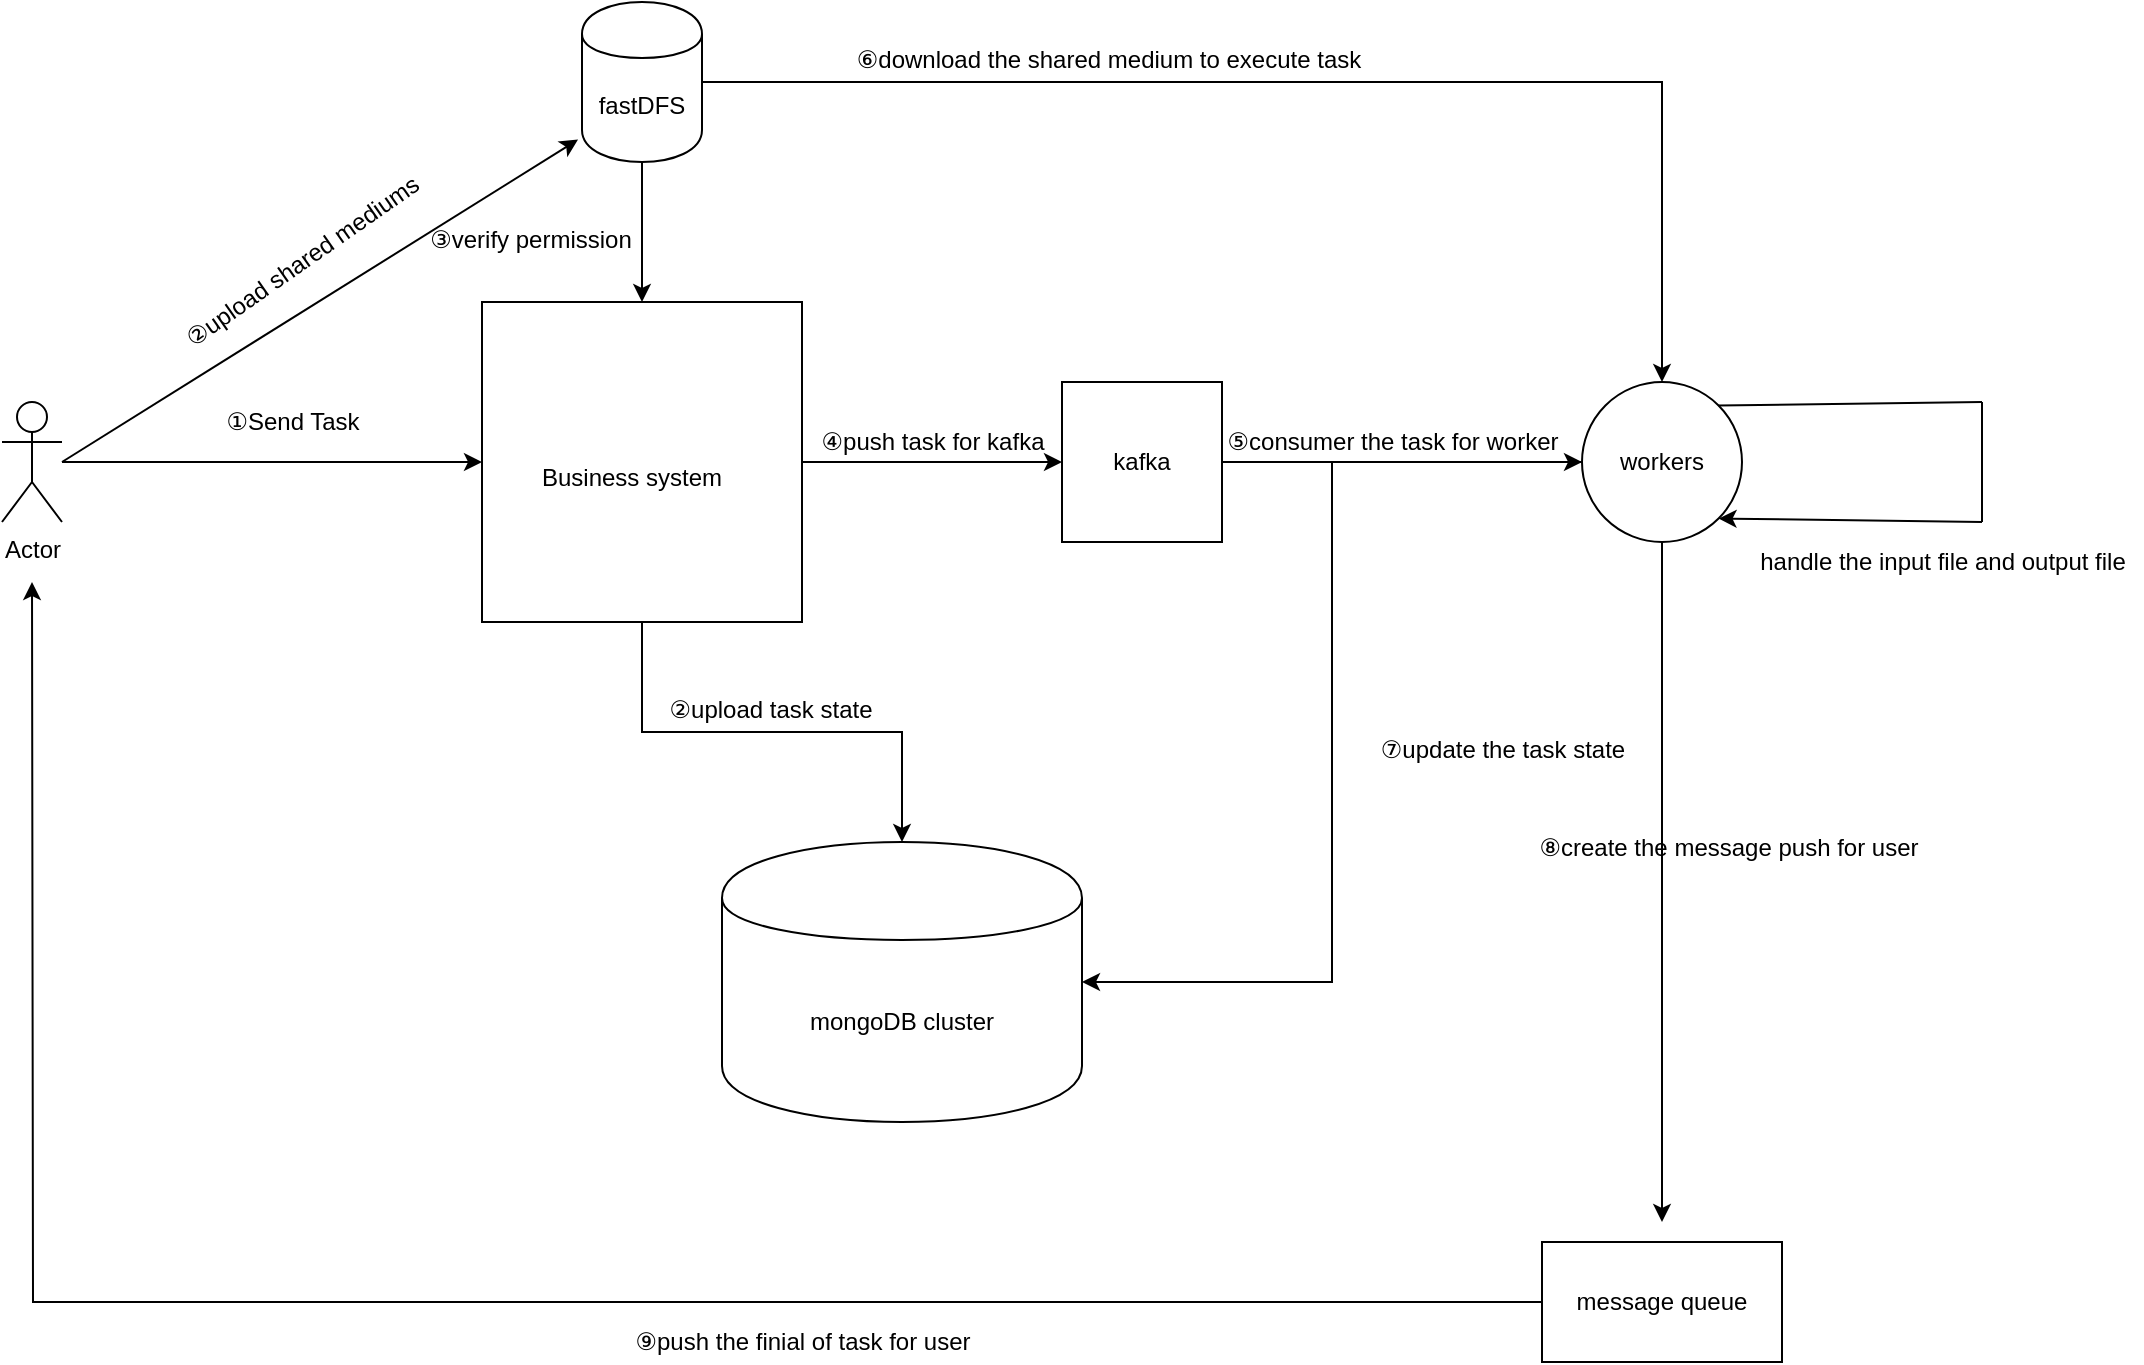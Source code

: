<mxfile version="12.9.3" type="device"><diagram id="3eqDrHB_bJYWrMMPkyoZ" name="Page-1"><mxGraphModel dx="1024" dy="632" grid="1" gridSize="10" guides="1" tooltips="1" connect="1" arrows="1" fold="1" page="1" pageScale="1" pageWidth="583" pageHeight="827" math="0" shadow="0"><root><mxCell id="0"/><mxCell id="1" parent="0"/><mxCell id="7FddPRQw7aoeSkIB4e2m-17" style="edgeStyle=orthogonalEdgeStyle;rounded=0;orthogonalLoop=1;jettySize=auto;html=1;entryX=0;entryY=0.5;entryDx=0;entryDy=0;" parent="1" source="7FddPRQw7aoeSkIB4e2m-1" target="7FddPRQw7aoeSkIB4e2m-15" edge="1"><mxGeometry relative="1" as="geometry"/></mxCell><mxCell id="7FddPRQw7aoeSkIB4e2m-24" style="edgeStyle=orthogonalEdgeStyle;rounded=0;orthogonalLoop=1;jettySize=auto;html=1;" parent="1" source="7FddPRQw7aoeSkIB4e2m-1" target="7FddPRQw7aoeSkIB4e2m-23" edge="1"><mxGeometry relative="1" as="geometry"/></mxCell><mxCell id="7FddPRQw7aoeSkIB4e2m-1" value="&lt;div class=&quot;trans-left&quot;&gt;&lt;div class=&quot;trans-input-wrap&quot;&gt;&lt;div class=&quot;input-wrap&quot; style=&quot;height: auto&quot; dir=&quot;ltr&quot;&gt;&lt;div class=&quot;textarea-wrap without-textarea-bg&quot; style=&quot;height: 70px ; padding-bottom: 14px&quot;&gt;&lt;br/&gt;                &lt;br/&gt;                &lt;div class=&quot;textarea-bg-text&quot; id=&quot;textarea-bg-text&quot;&gt;&lt;/div&gt;&lt;br/&gt;                &amp;nbsp; &amp;nbsp; &amp;nbsp; &amp;nbsp; &amp;nbsp; &amp;nbsp; &amp;nbsp;&lt;/div&gt;&lt;div class=&quot;textarea-wrap without-textarea-bg&quot; style=&quot;height: 70px ; padding-bottom: 14px&quot;&gt;&lt;span&gt;Business system&amp;nbsp; &amp;nbsp;&lt;/span&gt;&lt;/div&gt;&lt;/div&gt;&lt;/div&gt;&lt;/div&gt;" style="whiteSpace=wrap;html=1;aspect=fixed;" parent="1" vertex="1"><mxGeometry x="330" y="220" width="160" height="160" as="geometry"/></mxCell><mxCell id="7FddPRQw7aoeSkIB4e2m-3" value="Actor" style="shape=umlActor;verticalLabelPosition=bottom;labelBackgroundColor=#ffffff;verticalAlign=top;html=1;outlineConnect=0;" parent="1" vertex="1"><mxGeometry x="90" y="270" width="30" height="60" as="geometry"/></mxCell><mxCell id="7FddPRQw7aoeSkIB4e2m-4" value="" style="endArrow=classic;html=1;" parent="1" source="7FddPRQw7aoeSkIB4e2m-3" edge="1"><mxGeometry width="50" height="50" relative="1" as="geometry"><mxPoint x="390" y="350" as="sourcePoint"/><mxPoint x="330" y="300" as="targetPoint"/></mxGeometry></mxCell><mxCell id="7FddPRQw7aoeSkIB4e2m-7" value="①Send Task" style="text;html=1;align=center;verticalAlign=middle;resizable=0;points=[];autosize=1;" parent="1" vertex="1"><mxGeometry x="195" y="270" width="80" height="20" as="geometry"/></mxCell><mxCell id="7FddPRQw7aoeSkIB4e2m-21" style="edgeStyle=orthogonalEdgeStyle;rounded=0;orthogonalLoop=1;jettySize=auto;html=1;entryX=0.5;entryY=0;entryDx=0;entryDy=0;" parent="1" source="7FddPRQw7aoeSkIB4e2m-8" target="7FddPRQw7aoeSkIB4e2m-13" edge="1"><mxGeometry relative="1" as="geometry"/></mxCell><mxCell id="7FddPRQw7aoeSkIB4e2m-8" value="fastDFS" style="shape=cylinder;whiteSpace=wrap;html=1;boundedLbl=1;backgroundOutline=1;" parent="1" vertex="1"><mxGeometry x="380" y="70" width="60" height="80" as="geometry"/></mxCell><mxCell id="7FddPRQw7aoeSkIB4e2m-9" value="" style="endArrow=classic;html=1;entryX=-0.033;entryY=0.86;entryDx=0;entryDy=0;entryPerimeter=0;" parent="1" target="7FddPRQw7aoeSkIB4e2m-8" edge="1"><mxGeometry width="50" height="50" relative="1" as="geometry"><mxPoint x="120" y="300" as="sourcePoint"/><mxPoint x="440" y="310" as="targetPoint"/></mxGeometry></mxCell><mxCell id="7FddPRQw7aoeSkIB4e2m-10" value="②upload shared mediums" style="text;html=1;align=center;verticalAlign=middle;resizable=0;points=[];autosize=1;rotation=-35;" parent="1" vertex="1"><mxGeometry x="160" y="190" width="160" height="20" as="geometry"/></mxCell><mxCell id="7FddPRQw7aoeSkIB4e2m-11" value="" style="endArrow=classic;html=1;exitX=0.5;exitY=1;exitDx=0;exitDy=0;" parent="1" source="7FddPRQw7aoeSkIB4e2m-8" target="7FddPRQw7aoeSkIB4e2m-1" edge="1"><mxGeometry width="50" height="50" relative="1" as="geometry"><mxPoint x="390" y="360" as="sourcePoint"/><mxPoint x="440" y="310" as="targetPoint"/></mxGeometry></mxCell><mxCell id="7FddPRQw7aoeSkIB4e2m-12" value="③verify permission" style="text;html=1;align=center;verticalAlign=middle;resizable=0;points=[];autosize=1;" parent="1" vertex="1"><mxGeometry x="294" y="179" width="120" height="20" as="geometry"/></mxCell><mxCell id="7FddPRQw7aoeSkIB4e2m-27" style="edgeStyle=orthogonalEdgeStyle;rounded=0;orthogonalLoop=1;jettySize=auto;html=1;entryX=1;entryY=0.5;entryDx=0;entryDy=0;" parent="1" source="7FddPRQw7aoeSkIB4e2m-13" target="7FddPRQw7aoeSkIB4e2m-23" edge="1"><mxGeometry relative="1" as="geometry"/></mxCell><mxCell id="7FddPRQw7aoeSkIB4e2m-32" style="edgeStyle=orthogonalEdgeStyle;rounded=0;orthogonalLoop=1;jettySize=auto;html=1;" parent="1" source="7FddPRQw7aoeSkIB4e2m-13" edge="1"><mxGeometry relative="1" as="geometry"><mxPoint x="920" y="680" as="targetPoint"/></mxGeometry></mxCell><mxCell id="7FddPRQw7aoeSkIB4e2m-13" value="workers" style="ellipse;whiteSpace=wrap;html=1;aspect=fixed;" parent="1" vertex="1"><mxGeometry x="880" y="260" width="80" height="80" as="geometry"/></mxCell><mxCell id="7FddPRQw7aoeSkIB4e2m-19" style="edgeStyle=orthogonalEdgeStyle;rounded=0;orthogonalLoop=1;jettySize=auto;html=1;entryX=0;entryY=0.5;entryDx=0;entryDy=0;" parent="1" source="7FddPRQw7aoeSkIB4e2m-15" target="7FddPRQw7aoeSkIB4e2m-13" edge="1"><mxGeometry relative="1" as="geometry"/></mxCell><mxCell id="7FddPRQw7aoeSkIB4e2m-15" value="kafka" style="whiteSpace=wrap;html=1;aspect=fixed;" parent="1" vertex="1"><mxGeometry x="620" y="260" width="80" height="80" as="geometry"/></mxCell><mxCell id="7FddPRQw7aoeSkIB4e2m-18" value="④push task for kafka" style="text;html=1;align=center;verticalAlign=middle;resizable=0;points=[];autosize=1;" parent="1" vertex="1"><mxGeometry x="490" y="280" width="130" height="20" as="geometry"/></mxCell><mxCell id="7FddPRQw7aoeSkIB4e2m-20" value="⑤consumer the task for worker" style="text;html=1;align=center;verticalAlign=middle;resizable=0;points=[];autosize=1;" parent="1" vertex="1"><mxGeometry x="695" y="280" width="180" height="20" as="geometry"/></mxCell><mxCell id="7FddPRQw7aoeSkIB4e2m-22" value="⑥download the shared medium to execute task" style="text;html=1;align=center;verticalAlign=middle;resizable=0;points=[];autosize=1;" parent="1" vertex="1"><mxGeometry x="508" y="89" width="270" height="20" as="geometry"/></mxCell><mxCell id="7FddPRQw7aoeSkIB4e2m-23" value="mongoDB cluster" style="shape=cylinder;whiteSpace=wrap;html=1;boundedLbl=1;backgroundOutline=1;" parent="1" vertex="1"><mxGeometry x="450" y="490" width="180" height="140" as="geometry"/></mxCell><mxCell id="7FddPRQw7aoeSkIB4e2m-25" value="②upload task state" style="text;html=1;align=center;verticalAlign=middle;resizable=0;points=[];autosize=1;" parent="1" vertex="1"><mxGeometry x="414" y="414" width="120" height="20" as="geometry"/></mxCell><mxCell id="7FddPRQw7aoeSkIB4e2m-28" value="⑦update the task state" style="text;html=1;align=center;verticalAlign=middle;resizable=0;points=[];autosize=1;" parent="1" vertex="1"><mxGeometry x="770" y="434" width="140" height="20" as="geometry"/></mxCell><mxCell id="7FddPRQw7aoeSkIB4e2m-36" style="edgeStyle=orthogonalEdgeStyle;rounded=0;orthogonalLoop=1;jettySize=auto;html=1;" parent="1" source="7FddPRQw7aoeSkIB4e2m-34" edge="1"><mxGeometry relative="1" as="geometry"><mxPoint x="105" y="360" as="targetPoint"/></mxGeometry></mxCell><mxCell id="7FddPRQw7aoeSkIB4e2m-34" value="message queue" style="rounded=0;whiteSpace=wrap;html=1;" parent="1" vertex="1"><mxGeometry x="860" y="690" width="120" height="60" as="geometry"/></mxCell><mxCell id="7FddPRQw7aoeSkIB4e2m-35" value="⑧create the message push for user" style="text;html=1;align=center;verticalAlign=middle;resizable=0;points=[];autosize=1;" parent="1" vertex="1"><mxGeometry x="848" y="483" width="210" height="20" as="geometry"/></mxCell><mxCell id="7FddPRQw7aoeSkIB4e2m-37" value="⑨push the finial of task for user" style="text;html=1;align=center;verticalAlign=middle;resizable=0;points=[];autosize=1;" parent="1" vertex="1"><mxGeometry x="400" y="730" width="180" height="20" as="geometry"/></mxCell><mxCell id="8x-J7MnRllp1f5iALf3e-1" value="" style="endArrow=none;html=1;exitX=1;exitY=0;exitDx=0;exitDy=0;" edge="1" parent="1" source="7FddPRQw7aoeSkIB4e2m-13"><mxGeometry width="50" height="50" relative="1" as="geometry"><mxPoint x="570" y="350" as="sourcePoint"/><mxPoint x="1080" y="270" as="targetPoint"/></mxGeometry></mxCell><mxCell id="8x-J7MnRllp1f5iALf3e-2" value="" style="endArrow=none;html=1;" edge="1" parent="1"><mxGeometry width="50" height="50" relative="1" as="geometry"><mxPoint x="1080" y="270" as="sourcePoint"/><mxPoint x="1080" y="330" as="targetPoint"/></mxGeometry></mxCell><mxCell id="8x-J7MnRllp1f5iALf3e-4" value="" style="endArrow=classic;html=1;entryX=1;entryY=1;entryDx=0;entryDy=0;" edge="1" parent="1" target="7FddPRQw7aoeSkIB4e2m-13"><mxGeometry width="50" height="50" relative="1" as="geometry"><mxPoint x="1080" y="330" as="sourcePoint"/><mxPoint x="770" y="300" as="targetPoint"/></mxGeometry></mxCell><mxCell id="8x-J7MnRllp1f5iALf3e-5" value="handle the input file and output file" style="text;html=1;align=center;verticalAlign=middle;resizable=0;points=[];autosize=1;" vertex="1" parent="1"><mxGeometry x="960" y="340" width="200" height="20" as="geometry"/></mxCell></root></mxGraphModel></diagram></mxfile>